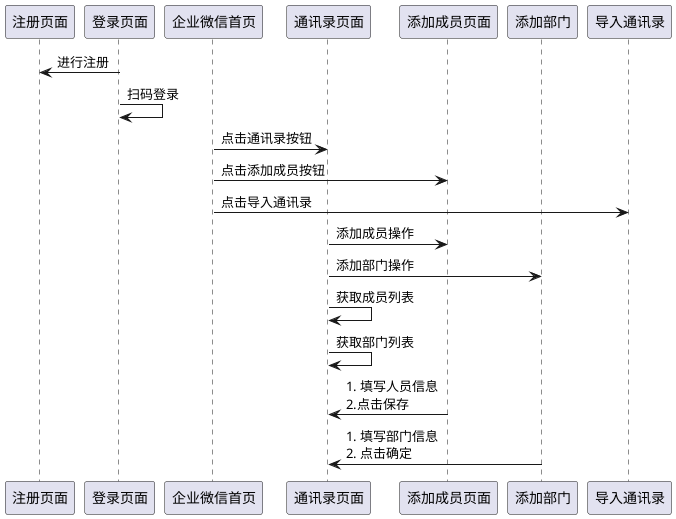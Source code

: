 
@startuml
participant 注册页面 as register

participant 登录页面 as login

participant 企业微信首页 as main

participant 通讯录页面 as contact

participant 添加成员页面 as add_member

participant 添加部门 as add_department

participant 导入通讯录 as import_address_book


login -> register: 进行注册
login -> login: 扫码登录

main -> contact: 点击通讯录按钮
main -> add_member: 点击添加成员按钮
main -> import_address_book: 点击导入通讯录


contact -> add_member: 添加成员操作
contact -> add_department: 添加部门操作
contact -> contact: 获取成员列表
contact -> contact: 获取部门列表

add_member -> contact : 1. 填写人员信息 \n2.点击保存

add_department -> contact: 1. 填写部门信息 \n2. 点击确定


@enduml


